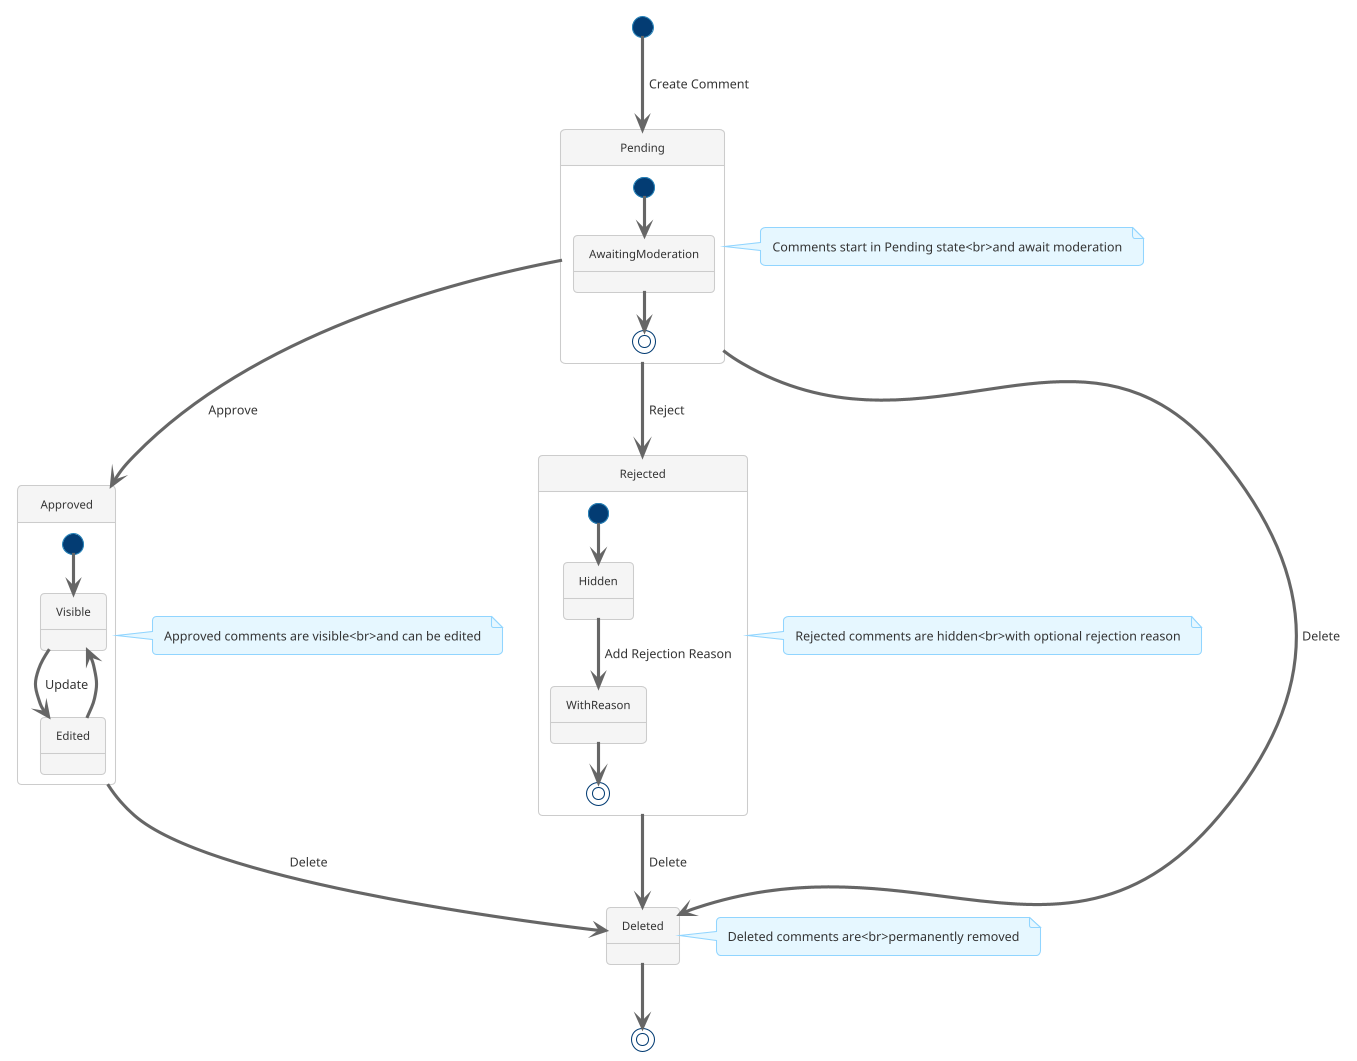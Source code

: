 
@startuml Comment State Transitions Light (Light Mode)

' Dark mode theme
!theme cerulean
skinparam backgroundColor #ffffff
skinparam ArrowColor #666666
skinparam shadowing false
skinparam DefaultFontColor #333333

' Define styles
skinparam state {
    BackgroundColor #f5f5f5
    BorderColor #cccccc
    FontColor #333333
}

skinparam note {
    BackgroundColor #e6f7ff
    BorderColor #91d5ff
    FontColor #333333
}


    [*] --> Pending: Create Comment

    Pending --> Approved : Approve
    Pending --> Rejected : Reject
    Pending --> Deleted : Delete

    Approved --> Deleted : Delete
    Rejected --> Deleted : Delete

    Deleted --> [*]

    state Pending {
        [*] --> AwaitingModeration
        AwaitingModeration --> [*]
    }

    state Approved {
        [*] --> Visible
        Visible --> Edited : Update
        Edited --> Visible
    }

    state Rejected {
        [*] --> Hidden
        Hidden --> WithReason : Add Rejection Reason
        WithReason --> [*]
    }

    note right of Pending : Comments start in Pending state<br>and await moderation
    note right of Approved : Approved comments are visible<br>and can be edited
    note right of Rejected : Rejected comments are hidden<br>with optional rejection reason
    note right of Deleted : Deleted comments are<br>permanently removed

@enduml